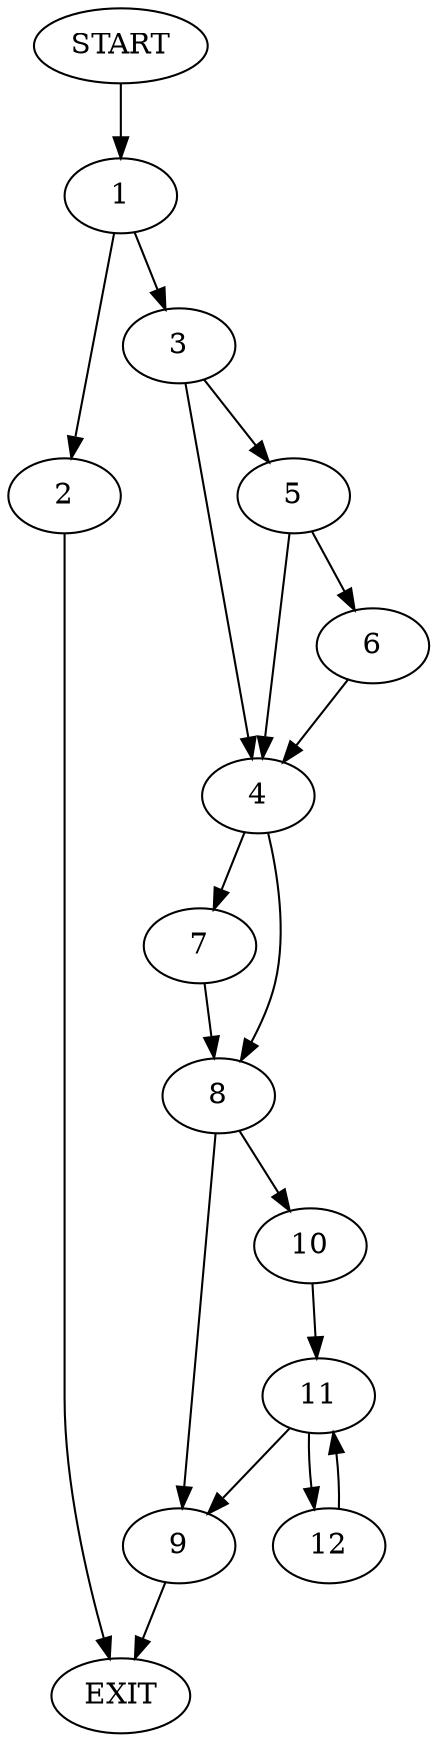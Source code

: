 digraph {
0 [label="START"]
13 [label="EXIT"]
0 -> 1
1 -> 2
1 -> 3
3 -> 4
3 -> 5
2 -> 13
5 -> 6
5 -> 4
4 -> 7
4 -> 8
6 -> 4
7 -> 8
8 -> 9
8 -> 10
9 -> 13
10 -> 11
11 -> 12
11 -> 9
12 -> 11
}
